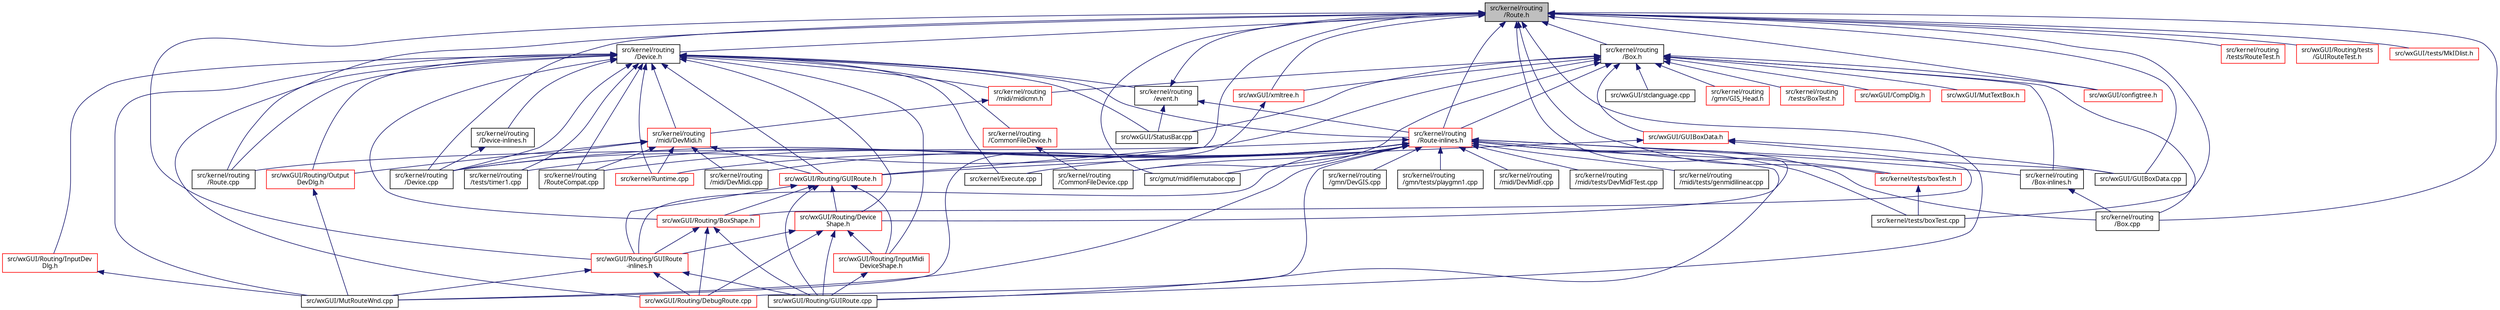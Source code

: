 digraph "src/kernel/routing/Route.h"
{
  edge [fontname="Sans",fontsize="10",labelfontname="Sans",labelfontsize="10"];
  node [fontname="Sans",fontsize="10",shape=record];
  Node40 [label="src/kernel/routing\l/Route.h",height=0.2,width=0.4,color="black", fillcolor="grey75", style="filled", fontcolor="black"];
  Node40 -> Node41 [dir="back",color="midnightblue",fontsize="10",style="solid",fontname="Sans"];
  Node41 [label="src/kernel/routing\l/Device.h",height=0.2,width=0.4,color="black", fillcolor="white", style="filled",URL="$de/d05/Device_8h.html",tooltip="Routing. "];
  Node41 -> Node42 [dir="back",color="midnightblue",fontsize="10",style="solid",fontname="Sans"];
  Node42 [label="src/kernel/routing\l/CommonFileDevice.h",height=0.2,width=0.4,color="red", fillcolor="white", style="filled",URL="$d9/d17/CommonFileDevice_8h.html"];
  Node42 -> Node116 [dir="back",color="midnightblue",fontsize="10",style="solid",fontname="Sans"];
  Node116 [label="src/kernel/routing\l/CommonFileDevice.cpp",height=0.2,width=0.4,color="black", fillcolor="white", style="filled",URL="$dc/d72/CommonFileDevice_8cpp.html"];
  Node41 -> Node124 [dir="back",color="midnightblue",fontsize="10",style="solid",fontname="Sans"];
  Node124 [label="src/kernel/routing\l/event.h",height=0.2,width=0.4,color="black", fillcolor="white", style="filled",URL="$dd/d20/event_8h.html"];
  Node124 -> Node40 [dir="back",color="midnightblue",fontsize="10",style="solid",fontname="Sans"];
  Node124 -> Node125 [dir="back",color="midnightblue",fontsize="10",style="solid",fontname="Sans"];
  Node125 [label="src/kernel/routing\l/Route-inlines.h",height=0.2,width=0.4,color="red", fillcolor="white", style="filled",URL="$d2/d2c/Route-inlines_8h.html"];
  Node125 -> Node44 [dir="back",color="midnightblue",fontsize="10",style="solid",fontname="Sans"];
  Node44 [label="src/gmut/midifilemutabor.cpp",height=0.2,width=0.4,color="black", fillcolor="white", style="filled",URL="$d1/d0d/midifilemutabor_8cpp.html"];
  Node125 -> Node126 [dir="back",color="midnightblue",fontsize="10",style="solid",fontname="Sans"];
  Node126 [label="src/kernel/Execute.cpp",height=0.2,width=0.4,color="black", fillcolor="white", style="filled",URL="$df/d23/Execute_8cpp.html"];
  Node125 -> Node127 [dir="back",color="midnightblue",fontsize="10",style="solid",fontname="Sans"];
  Node127 [label="src/kernel/routing\l/Box-inlines.h",height=0.2,width=0.4,color="black", fillcolor="white", style="filled",URL="$d6/d9a/Box-inlines_8h.html"];
  Node127 -> Node128 [dir="back",color="midnightblue",fontsize="10",style="solid",fontname="Sans"];
  Node128 [label="src/kernel/routing\l/Box.cpp",height=0.2,width=0.4,color="black", fillcolor="white", style="filled",URL="$dd/dc6/Box_8cpp.html",tooltip="Devices for routing. "];
  Node125 -> Node128 [dir="back",color="midnightblue",fontsize="10",style="solid",fontname="Sans"];
  Node125 -> Node116 [dir="back",color="midnightblue",fontsize="10",style="solid",fontname="Sans"];
  Node125 -> Node86 [dir="back",color="midnightblue",fontsize="10",style="solid",fontname="Sans"];
  Node86 [label="src/wxGUI/Routing/DebugRoute.cpp",height=0.2,width=0.4,color="red", fillcolor="white", style="filled",URL="$dc/de8/wxGUI_2Routing_2DebugRoute_8cpp.html",tooltip="Debug functions for routing system. "];
  Node125 -> Node45 [dir="back",color="midnightblue",fontsize="10",style="solid",fontname="Sans"];
  Node45 [label="src/kernel/routing\l/Device.cpp",height=0.2,width=0.4,color="black", fillcolor="white", style="filled",URL="$d2/dc0/Device_8cpp.html",tooltip="Devices for routing. "];
  Node125 -> Node123 [dir="back",color="midnightblue",fontsize="10",style="solid",fontname="Sans"];
  Node123 [label="src/kernel/routing\l/gmn/DevGIS.cpp",height=0.2,width=0.4,color="black", fillcolor="white", style="filled",URL="$db/d78/DevGIS_8cpp.html",tooltip="GUIDO Music Notation file. "];
  Node125 -> Node118 [dir="back",color="midnightblue",fontsize="10",style="solid",fontname="Sans"];
  Node118 [label="src/kernel/routing\l/gmn/tests/playgmn1.cpp",height=0.2,width=0.4,color="black", fillcolor="white", style="filled",URL="$d3/d06/playgmn1_8cpp.html"];
  Node125 -> Node46 [dir="back",color="midnightblue",fontsize="10",style="solid",fontname="Sans"];
  Node46 [label="src/kernel/routing\l/midi/DevMidF.cpp",height=0.2,width=0.4,color="black", fillcolor="white", style="filled",URL="$d0/d6b/DevMidF_8cpp.html",tooltip="MIDI-File as device. "];
  Node125 -> Node129 [dir="back",color="midnightblue",fontsize="10",style="solid",fontname="Sans"];
  Node129 [label="src/kernel/routing\l/midi/DevMidi.cpp",height=0.2,width=0.4,color="black", fillcolor="white", style="filled",URL="$df/d8f/DevMidi_8cpp.html",tooltip="Midi Port IO (Mutabor layer) "];
  Node125 -> Node48 [dir="back",color="midnightblue",fontsize="10",style="solid",fontname="Sans"];
  Node48 [label="src/kernel/routing\l/midi/tests/DevMidFTest.cpp",height=0.2,width=0.4,color="black", fillcolor="white", style="filled",URL="$d9/d99/DevMidFTest_8cpp.html"];
  Node125 -> Node50 [dir="back",color="midnightblue",fontsize="10",style="solid",fontname="Sans"];
  Node50 [label="src/kernel/routing\l/midi/tests/genmidilinear.cpp",height=0.2,width=0.4,color="black", fillcolor="white", style="filled",URL="$db/dd6/genmidilinear_8cpp.html"];
  Node125 -> Node52 [dir="back",color="midnightblue",fontsize="10",style="solid",fontname="Sans"];
  Node52 [label="src/kernel/Runtime.cpp",height=0.2,width=0.4,color="red", fillcolor="white", style="filled",URL="$db/d80/Runtime_8cpp.html"];
  Node125 -> Node130 [dir="back",color="midnightblue",fontsize="10",style="solid",fontname="Sans"];
  Node130 [label="src/kernel/routing\l/Route.cpp",height=0.2,width=0.4,color="black", fillcolor="white", style="filled",URL="$d8/dfb/Route_8cpp.html",tooltip="Routing. "];
  Node125 -> Node56 [dir="back",color="midnightblue",fontsize="10",style="solid",fontname="Sans"];
  Node56 [label="src/kernel/routing\l/RouteCompat.cpp",height=0.2,width=0.4,color="black", fillcolor="white", style="filled",URL="$dd/db8/RouteCompat_8cpp.html",tooltip="Routing. "];
  Node125 -> Node121 [dir="back",color="midnightblue",fontsize="10",style="solid",fontname="Sans"];
  Node121 [label="src/kernel/routing\l/tests/timer1.cpp",height=0.2,width=0.4,color="black", fillcolor="white", style="filled",URL="$d9/d9a/timer1_8cpp.html"];
  Node125 -> Node131 [dir="back",color="midnightblue",fontsize="10",style="solid",fontname="Sans"];
  Node131 [label="src/kernel/tests/boxTest.h",height=0.2,width=0.4,color="red", fillcolor="white", style="filled",URL="$dc/d2f/boxTest_8h.html"];
  Node131 -> Node132 [dir="back",color="midnightblue",fontsize="10",style="solid",fontname="Sans"];
  Node132 [label="src/kernel/tests/boxTest.cpp",height=0.2,width=0.4,color="black", fillcolor="white", style="filled",URL="$d1/da7/boxTest_8cpp.html"];
  Node125 -> Node132 [dir="back",color="midnightblue",fontsize="10",style="solid",fontname="Sans"];
  Node125 -> Node64 [dir="back",color="midnightblue",fontsize="10",style="solid",fontname="Sans"];
  Node64 [label="src/wxGUI/GUIBoxData.cpp",height=0.2,width=0.4,color="black", fillcolor="white", style="filled",URL="$d2/dd3/GUIBoxData_8cpp.html"];
  Node125 -> Node73 [dir="back",color="midnightblue",fontsize="10",style="solid",fontname="Sans"];
  Node73 [label="src/wxGUI/MutRouteWnd.cpp",height=0.2,width=0.4,color="black", fillcolor="white", style="filled",URL="$dc/def/MutRouteWnd_8cpp.html",tooltip="Routing window. "];
  Node125 -> Node82 [dir="back",color="midnightblue",fontsize="10",style="solid",fontname="Sans"];
  Node82 [label="src/wxGUI/Routing/GUIRoute\l-inlines.h",height=0.2,width=0.4,color="red", fillcolor="white", style="filled",URL="$d2/d73/GUIRoute-inlines_8h.html"];
  Node82 -> Node73 [dir="back",color="midnightblue",fontsize="10",style="solid",fontname="Sans"];
  Node82 -> Node86 [dir="back",color="midnightblue",fontsize="10",style="solid",fontname="Sans"];
  Node82 -> Node75 [dir="back",color="midnightblue",fontsize="10",style="solid",fontname="Sans"];
  Node75 [label="src/wxGUI/Routing/GUIRoute.cpp",height=0.2,width=0.4,color="black", fillcolor="white", style="filled",URL="$d4/dee/GUIRoute_8cpp.html"];
  Node125 -> Node75 [dir="back",color="midnightblue",fontsize="10",style="solid",fontname="Sans"];
  Node124 -> Node136 [dir="back",color="midnightblue",fontsize="10",style="solid",fontname="Sans"];
  Node136 [label="src/wxGUI/StatusBar.cpp",height=0.2,width=0.4,color="black", fillcolor="white", style="filled",URL="$d5/de4/StatusBar_8cpp.html"];
  Node41 -> Node137 [dir="back",color="midnightblue",fontsize="10",style="solid",fontname="Sans"];
  Node137 [label="src/kernel/routing\l/midi/midicmn.h",height=0.2,width=0.4,color="red", fillcolor="white", style="filled",URL="$de/d21/midicmn_8h.html"];
  Node137 -> Node138 [dir="back",color="midnightblue",fontsize="10",style="solid",fontname="Sans"];
  Node138 [label="src/kernel/routing\l/midi/DevMidi.h",height=0.2,width=0.4,color="red", fillcolor="white", style="filled",URL="$d4/da2/DevMidi_8h.html",tooltip="Classes for midi port. "];
  Node138 -> Node45 [dir="back",color="midnightblue",fontsize="10",style="solid",fontname="Sans"];
  Node138 -> Node129 [dir="back",color="midnightblue",fontsize="10",style="solid",fontname="Sans"];
  Node138 -> Node52 [dir="back",color="midnightblue",fontsize="10",style="solid",fontname="Sans"];
  Node138 -> Node56 [dir="back",color="midnightblue",fontsize="10",style="solid",fontname="Sans"];
  Node138 -> Node58 [dir="back",color="midnightblue",fontsize="10",style="solid",fontname="Sans"];
  Node58 [label="src/wxGUI/Routing/GUIRoute.h",height=0.2,width=0.4,color="red", fillcolor="white", style="filled",URL="$d6/dfa/GUIRoute_8h.html"];
  Node58 -> Node59 [dir="back",color="midnightblue",fontsize="10",style="solid",fontname="Sans"];
  Node59 [label="src/wxGUI/Routing/Device\lShape.h",height=0.2,width=0.4,color="red", fillcolor="white", style="filled",URL="$d9/d4d/DeviceShape_8h.html",tooltip="Device shape base class for route window. "];
  Node59 -> Node82 [dir="back",color="midnightblue",fontsize="10",style="solid",fontname="Sans"];
  Node59 -> Node86 [dir="back",color="midnightblue",fontsize="10",style="solid",fontname="Sans"];
  Node59 -> Node75 [dir="back",color="midnightblue",fontsize="10",style="solid",fontname="Sans"];
  Node59 -> Node105 [dir="back",color="midnightblue",fontsize="10",style="solid",fontname="Sans"];
  Node105 [label="src/wxGUI/Routing/InputMidi\lDeviceShape.h",height=0.2,width=0.4,color="red", fillcolor="white", style="filled",URL="$d3/d5e/InputMidiDeviceShape_8h.html",tooltip="MIDI input device shape for route window. "];
  Node105 -> Node75 [dir="back",color="midnightblue",fontsize="10",style="solid",fontname="Sans"];
  Node58 -> Node111 [dir="back",color="midnightblue",fontsize="10",style="solid",fontname="Sans"];
  Node111 [label="src/wxGUI/Routing/BoxShape.h",height=0.2,width=0.4,color="red", fillcolor="white", style="filled",URL="$d9/d49/BoxShape_8h.html",tooltip="Box shape for route window. "];
  Node111 -> Node82 [dir="back",color="midnightblue",fontsize="10",style="solid",fontname="Sans"];
  Node111 -> Node86 [dir="back",color="midnightblue",fontsize="10",style="solid",fontname="Sans"];
  Node111 -> Node75 [dir="back",color="midnightblue",fontsize="10",style="solid",fontname="Sans"];
  Node58 -> Node82 [dir="back",color="midnightblue",fontsize="10",style="solid",fontname="Sans"];
  Node58 -> Node75 [dir="back",color="midnightblue",fontsize="10",style="solid",fontname="Sans"];
  Node58 -> Node105 [dir="back",color="midnightblue",fontsize="10",style="solid",fontname="Sans"];
  Node138 -> Node139 [dir="back",color="midnightblue",fontsize="10",style="solid",fontname="Sans"];
  Node139 [label="src/wxGUI/Routing/Output\lDevDlg.h",height=0.2,width=0.4,color="red", fillcolor="white", style="filled",URL="$de/d50/OutputDevDlg_8h.html"];
  Node139 -> Node73 [dir="back",color="midnightblue",fontsize="10",style="solid",fontname="Sans"];
  Node41 -> Node125 [dir="back",color="midnightblue",fontsize="10",style="solid",fontname="Sans"];
  Node41 -> Node126 [dir="back",color="midnightblue",fontsize="10",style="solid",fontname="Sans"];
  Node41 -> Node86 [dir="back",color="midnightblue",fontsize="10",style="solid",fontname="Sans"];
  Node41 -> Node143 [dir="back",color="midnightblue",fontsize="10",style="solid",fontname="Sans"];
  Node143 [label="src/kernel/routing\l/Device-inlines.h",height=0.2,width=0.4,color="black", fillcolor="white", style="filled",URL="$d8/d4d/Device-inlines_8h.html"];
  Node143 -> Node45 [dir="back",color="midnightblue",fontsize="10",style="solid",fontname="Sans"];
  Node41 -> Node45 [dir="back",color="midnightblue",fontsize="10",style="solid",fontname="Sans"];
  Node41 -> Node138 [dir="back",color="midnightblue",fontsize="10",style="solid",fontname="Sans"];
  Node41 -> Node52 [dir="back",color="midnightblue",fontsize="10",style="solid",fontname="Sans"];
  Node41 -> Node130 [dir="back",color="midnightblue",fontsize="10",style="solid",fontname="Sans"];
  Node41 -> Node56 [dir="back",color="midnightblue",fontsize="10",style="solid",fontname="Sans"];
  Node41 -> Node121 [dir="back",color="midnightblue",fontsize="10",style="solid",fontname="Sans"];
  Node41 -> Node59 [dir="back",color="midnightblue",fontsize="10",style="solid",fontname="Sans"];
  Node41 -> Node58 [dir="back",color="midnightblue",fontsize="10",style="solid",fontname="Sans"];
  Node41 -> Node111 [dir="back",color="midnightblue",fontsize="10",style="solid",fontname="Sans"];
  Node41 -> Node144 [dir="back",color="midnightblue",fontsize="10",style="solid",fontname="Sans"];
  Node144 [label="src/wxGUI/Routing/InputDev\lDlg.h",height=0.2,width=0.4,color="red", fillcolor="white", style="filled",URL="$d9/d12/InputDevDlg_8h.html"];
  Node144 -> Node73 [dir="back",color="midnightblue",fontsize="10",style="solid",fontname="Sans"];
  Node41 -> Node139 [dir="back",color="midnightblue",fontsize="10",style="solid",fontname="Sans"];
  Node41 -> Node73 [dir="back",color="midnightblue",fontsize="10",style="solid",fontname="Sans"];
  Node41 -> Node105 [dir="back",color="midnightblue",fontsize="10",style="solid",fontname="Sans"];
  Node41 -> Node136 [dir="back",color="midnightblue",fontsize="10",style="solid",fontname="Sans"];
  Node40 -> Node145 [dir="back",color="midnightblue",fontsize="10",style="solid",fontname="Sans"];
  Node145 [label="src/kernel/routing\l/Box.h",height=0.2,width=0.4,color="black", fillcolor="white", style="filled",URL="$de/d0f/Box_8h.html",tooltip="Mutabor Box for C++. "];
  Node145 -> Node137 [dir="back",color="midnightblue",fontsize="10",style="solid",fontname="Sans"];
  Node145 -> Node125 [dir="back",color="midnightblue",fontsize="10",style="solid",fontname="Sans"];
  Node145 -> Node127 [dir="back",color="midnightblue",fontsize="10",style="solid",fontname="Sans"];
  Node145 -> Node128 [dir="back",color="midnightblue",fontsize="10",style="solid",fontname="Sans"];
  Node145 -> Node116 [dir="back",color="midnightblue",fontsize="10",style="solid",fontname="Sans"];
  Node145 -> Node146 [dir="back",color="midnightblue",fontsize="10",style="solid",fontname="Sans"];
  Node146 [label="src/kernel/routing\l/gmn/GIS_Head.h",height=0.2,width=0.4,color="red", fillcolor="white", style="filled",URL="$d1/db5/GIS__Head_8h.html",tooltip="Description. "];
  Node145 -> Node45 [dir="back",color="midnightblue",fontsize="10",style="solid",fontname="Sans"];
  Node145 -> Node148 [dir="back",color="midnightblue",fontsize="10",style="solid",fontname="Sans"];
  Node148 [label="src/kernel/routing\l/tests/BoxTest.h",height=0.2,width=0.4,color="red", fillcolor="white", style="filled",URL="$df/d01/BoxTest_8h.html"];
  Node145 -> Node150 [dir="back",color="midnightblue",fontsize="10",style="solid",fontname="Sans"];
  Node150 [label="src/wxGUI/CompDlg.h",height=0.2,width=0.4,color="red", fillcolor="white", style="filled",URL="$d4/d7c/CompDlg_8h.html",tooltip="Compilation dialog box. "];
  Node145 -> Node152 [dir="back",color="midnightblue",fontsize="10",style="solid",fontname="Sans"];
  Node152 [label="src/wxGUI/configtree.h",height=0.2,width=0.4,color="red", fillcolor="white", style="filled",URL="$d5/d6b/configtree_8h.html"];
  Node145 -> Node154 [dir="back",color="midnightblue",fontsize="10",style="solid",fontname="Sans"];
  Node154 [label="src/wxGUI/MutTextBox.h",height=0.2,width=0.4,color="red", fillcolor="white", style="filled",URL="$de/d3b/MutTextBox_8h.html",tooltip="Textbox for Lists. "];
  Node145 -> Node157 [dir="back",color="midnightblue",fontsize="10",style="solid",fontname="Sans"];
  Node157 [label="src/wxGUI/GUIBoxData.h",height=0.2,width=0.4,color="red", fillcolor="white", style="filled",URL="$d5/df7/GUIBoxData_8h.html"];
  Node157 -> Node58 [dir="back",color="midnightblue",fontsize="10",style="solid",fontname="Sans"];
  Node157 -> Node111 [dir="back",color="midnightblue",fontsize="10",style="solid",fontname="Sans"];
  Node157 -> Node64 [dir="back",color="midnightblue",fontsize="10",style="solid",fontname="Sans"];
  Node145 -> Node158 [dir="back",color="midnightblue",fontsize="10",style="solid",fontname="Sans"];
  Node158 [label="src/wxGUI/xmltree.h",height=0.2,width=0.4,color="red", fillcolor="white", style="filled",URL="$d8/d53/xmltree_8h.html"];
  Node158 -> Node73 [dir="back",color="midnightblue",fontsize="10",style="solid",fontname="Sans"];
  Node145 -> Node136 [dir="back",color="midnightblue",fontsize="10",style="solid",fontname="Sans"];
  Node145 -> Node160 [dir="back",color="midnightblue",fontsize="10",style="solid",fontname="Sans"];
  Node160 [label="src/wxGUI/stclanguage.cpp",height=0.2,width=0.4,color="black", fillcolor="white", style="filled",URL="$dc/d0c/stclanguage_8cpp.html"];
  Node40 -> Node44 [dir="back",color="midnightblue",fontsize="10",style="solid",fontname="Sans"];
  Node40 -> Node125 [dir="back",color="midnightblue",fontsize="10",style="solid",fontname="Sans"];
  Node40 -> Node128 [dir="back",color="midnightblue",fontsize="10",style="solid",fontname="Sans"];
  Node40 -> Node45 [dir="back",color="midnightblue",fontsize="10",style="solid",fontname="Sans"];
  Node40 -> Node130 [dir="back",color="midnightblue",fontsize="10",style="solid",fontname="Sans"];
  Node40 -> Node161 [dir="back",color="midnightblue",fontsize="10",style="solid",fontname="Sans"];
  Node161 [label="src/kernel/routing\l/tests/RouteTest.h",height=0.2,width=0.4,color="red", fillcolor="white", style="filled",URL="$dc/d45/RouteTest_8h.html"];
  Node40 -> Node131 [dir="back",color="midnightblue",fontsize="10",style="solid",fontname="Sans"];
  Node40 -> Node132 [dir="back",color="midnightblue",fontsize="10",style="solid",fontname="Sans"];
  Node40 -> Node152 [dir="back",color="midnightblue",fontsize="10",style="solid",fontname="Sans"];
  Node40 -> Node59 [dir="back",color="midnightblue",fontsize="10",style="solid",fontname="Sans"];
  Node40 -> Node58 [dir="back",color="midnightblue",fontsize="10",style="solid",fontname="Sans"];
  Node40 -> Node64 [dir="back",color="midnightblue",fontsize="10",style="solid",fontname="Sans"];
  Node40 -> Node82 [dir="back",color="midnightblue",fontsize="10",style="solid",fontname="Sans"];
  Node40 -> Node158 [dir="back",color="midnightblue",fontsize="10",style="solid",fontname="Sans"];
  Node40 -> Node75 [dir="back",color="midnightblue",fontsize="10",style="solid",fontname="Sans"];
  Node40 -> Node162 [dir="back",color="midnightblue",fontsize="10",style="solid",fontname="Sans"];
  Node162 [label="src/wxGUI/Routing/tests\l/GUIRouteTest.h",height=0.2,width=0.4,color="red", fillcolor="white", style="filled",URL="$d0/d8b/GUIRouteTest_8h.html"];
  Node40 -> Node163 [dir="back",color="midnightblue",fontsize="10",style="solid",fontname="Sans"];
  Node163 [label="src/wxGUI/tests/MkIDlist.h",height=0.2,width=0.4,color="red", fillcolor="white", style="filled",URL="$d5/dfb/MkIDlist_8h.html"];
}
